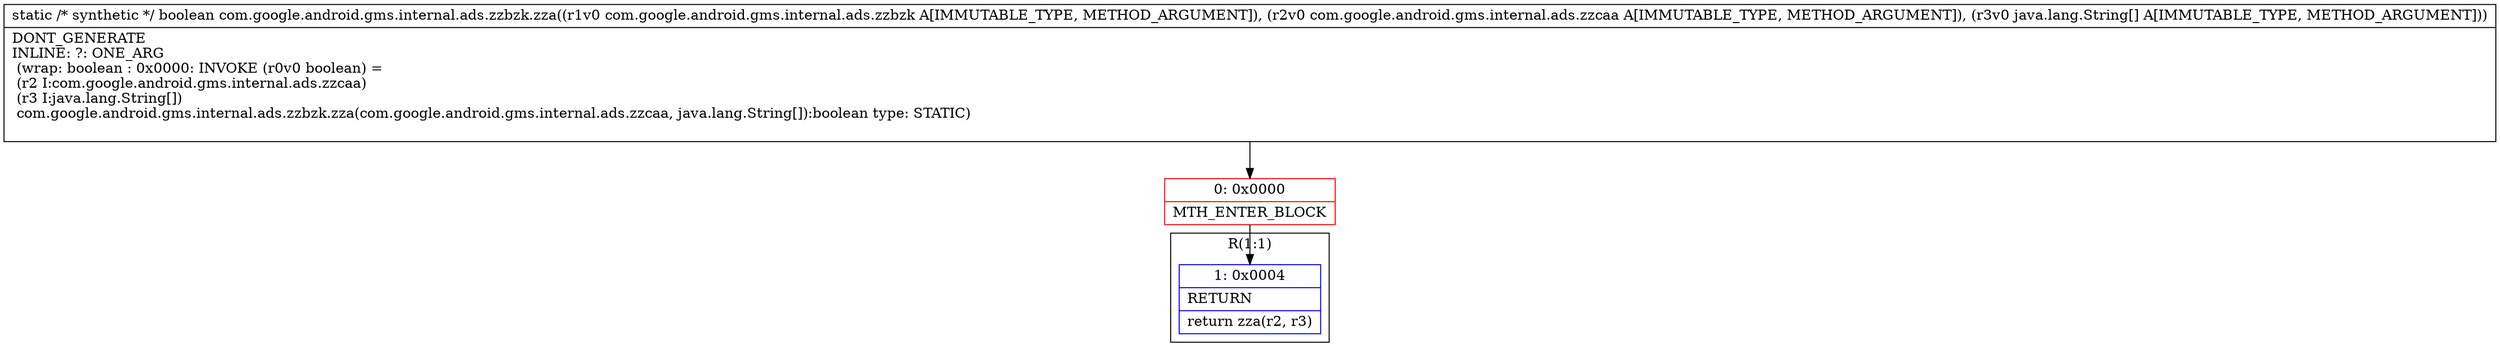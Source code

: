 digraph "CFG forcom.google.android.gms.internal.ads.zzbzk.zza(Lcom\/google\/android\/gms\/internal\/ads\/zzbzk;Lcom\/google\/android\/gms\/internal\/ads\/zzcaa;[Ljava\/lang\/String;)Z" {
subgraph cluster_Region_1557595314 {
label = "R(1:1)";
node [shape=record,color=blue];
Node_1 [shape=record,label="{1\:\ 0x0004|RETURN\l|return zza(r2, r3)\l}"];
}
Node_0 [shape=record,color=red,label="{0\:\ 0x0000|MTH_ENTER_BLOCK\l}"];
MethodNode[shape=record,label="{static \/* synthetic *\/ boolean com.google.android.gms.internal.ads.zzbzk.zza((r1v0 com.google.android.gms.internal.ads.zzbzk A[IMMUTABLE_TYPE, METHOD_ARGUMENT]), (r2v0 com.google.android.gms.internal.ads.zzcaa A[IMMUTABLE_TYPE, METHOD_ARGUMENT]), (r3v0 java.lang.String[] A[IMMUTABLE_TYPE, METHOD_ARGUMENT]))  | DONT_GENERATE\lINLINE: ?: ONE_ARG  \l  (wrap: boolean : 0x0000: INVOKE  (r0v0 boolean) = \l  (r2 I:com.google.android.gms.internal.ads.zzcaa)\l  (r3 I:java.lang.String[])\l com.google.android.gms.internal.ads.zzbzk.zza(com.google.android.gms.internal.ads.zzcaa, java.lang.String[]):boolean type: STATIC)\l\l}"];
MethodNode -> Node_0;
Node_0 -> Node_1;
}

